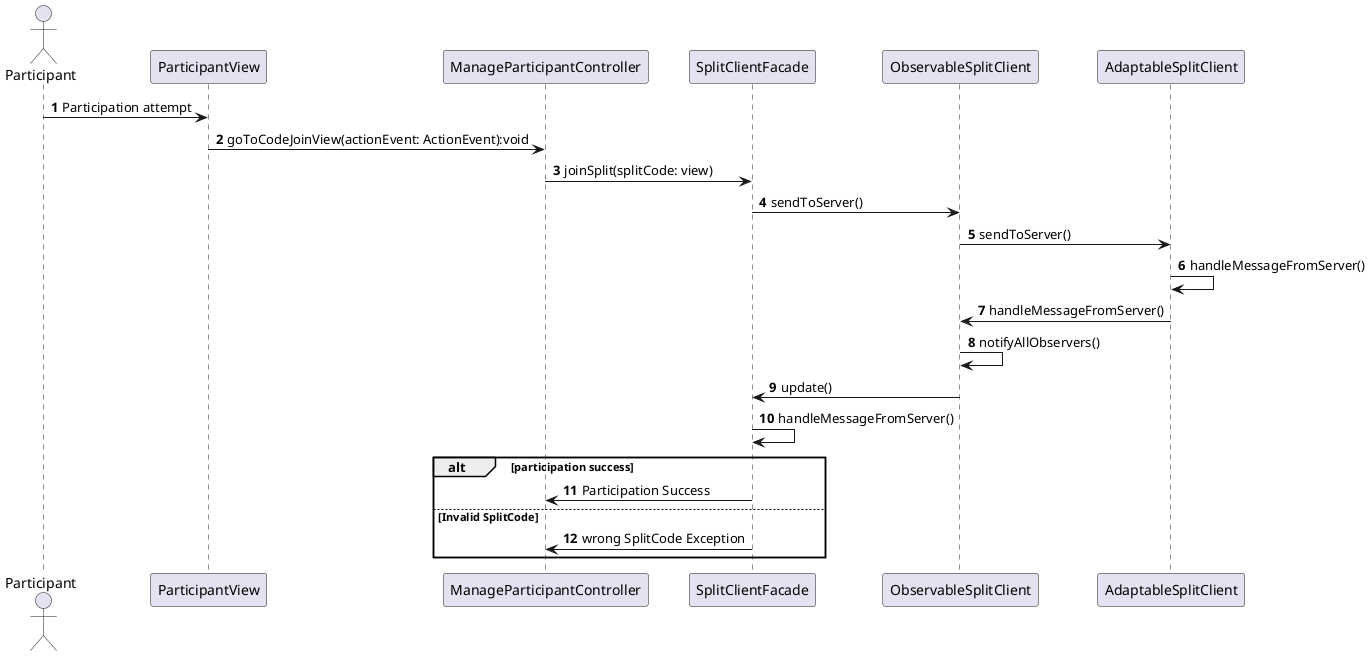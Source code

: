 @startuml

autonumber


actor Participant
Participant ParticipantView
Participant ManageParticipantController
Participant SplitClientFacade
Participant ObservableSplitClient
Participant AdaptableSplitClient


Participant -> ParticipantView : Participation attempt
ParticipantView -> ManageParticipantController: goToCodeJoinView(actionEvent: ActionEvent):void
ManageParticipantController -> SplitClientFacade: joinSplit(splitCode: view)
SplitClientFacade -> ObservableSplitClient: sendToServer()
ObservableSplitClient -> AdaptableSplitClient: sendToServer()
AdaptableSplitClient -> AdaptableSplitClient: handleMessageFromServer()
AdaptableSplitClient -> ObservableSplitClient: handleMessageFromServer()
ObservableSplitClient -> ObservableSplitClient: notifyAllObservers()
ObservableSplitClient -> SplitClientFacade: update()
SplitClientFacade -> SplitClientFacade: handleMessageFromServer()
alt participation success
SplitClientFacade -> ManageParticipantController: Participation Success

else Invalid SplitCode
SplitClientFacade -> ManageParticipantController: wrong SplitCode Exception

end
@enduml
